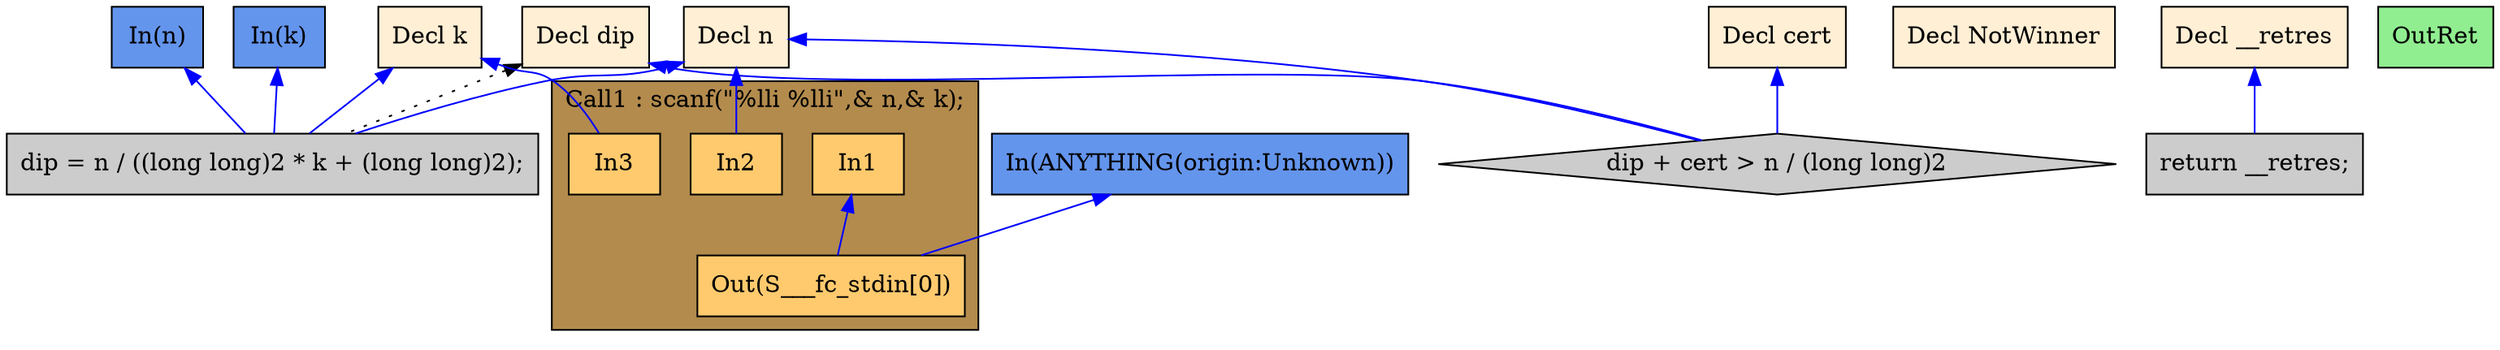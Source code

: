 digraph G {
  rankdir=TB;
  node [style="filled", ];
  2 [label="Decl dip", fillcolor="#FFEFD5", shape=box, ];
  3 [label="Decl cert", fillcolor="#FFEFD5", shape=box, ];
  4 [label="Decl NotWinner", fillcolor="#FFEFD5", shape=box, ];
  5 [label="Decl n", fillcolor="#FFEFD5", shape=box, ];
  6 [label="Decl k", fillcolor="#FFEFD5", shape=box, ];
  7 [label="Decl __retres", fillcolor="#FFEFD5", shape=box, ];
  9 [label="In1", fillcolor="#FFCA6E", shape=box, ];
  10 [label="In2", fillcolor="#FFCA6E", shape=box, ];
  11 [label="In3", fillcolor="#FFCA6E", shape=box, ];
  12 [label="Out(S___fc_stdin[0])", fillcolor="#FFCA6E", shape=box, ];
  13 [label="dip = n / ((long long)2 * k + (long long)2);",
      fillcolor="#CCCCCC", shape=box, ];
  14 [label="dip + cert > n / (long long)2", fillcolor="#CCCCCC",
      shape=diamond, ];
  15 [label="return __retres;", fillcolor="#CCCCCC", shape=box, ];
  16 [label="OutRet", fillcolor="#90EE90", shape=box, ];
  17 [label="In(n)", fillcolor="#6495ED", shape=box, ];
  18 [label="In(k)", fillcolor="#6495ED", shape=box, ];
  19 [label="In(ANYTHING(origin:Unknown))", fillcolor="#6495ED", shape=box, ];
  
  subgraph cluster_Call1 { label="Call1 : scanf(\"%lli %lli\",& n,& k);";
                           fillcolor="#B38B4D"; style="filled"; 12;11;10;9;
     };
  
  edge [dir=back, ];
  5 -> 10 [color="#0000FF", ];
  6 -> 11 [color="#0000FF", ];
  9 -> 12 [color="#0000FF", ];
  19 -> 12 [color="#0000FF", ];
  2 -> 13 [color="#000000", style="dotted", ];
  5 -> 13 [color="#0000FF", ];
  6 -> 13 [color="#0000FF", ];
  17 -> 13 [color="#0000FF", ];
  18 -> 13 [color="#0000FF", ];
  2 -> 14 [color="#0000FF", ];
  3 -> 14 [color="#0000FF", ];
  5 -> 14 [color="#0000FF", ];
  7 -> 15 [color="#0000FF", ];
  
  }